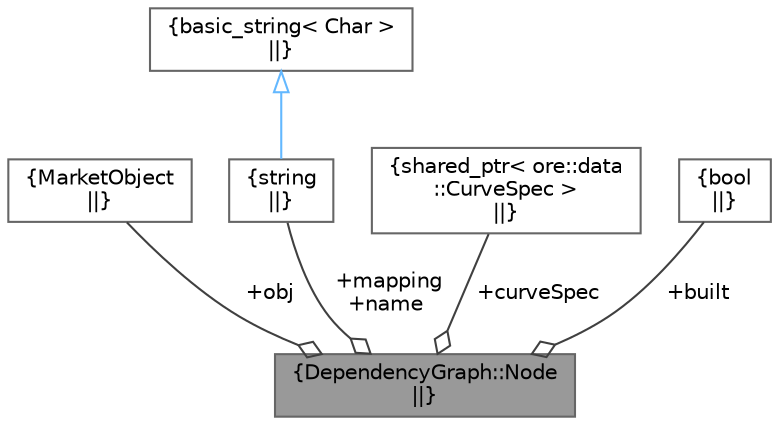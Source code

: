 digraph "DependencyGraph::Node"
{
 // INTERACTIVE_SVG=YES
 // LATEX_PDF_SIZE
  bgcolor="transparent";
  edge [fontname=Helvetica,fontsize=10,labelfontname=Helvetica,labelfontsize=10];
  node [fontname=Helvetica,fontsize=10,shape=box,height=0.2,width=0.4];
  Node1 [label="{DependencyGraph::Node\n||}",height=0.2,width=0.4,color="gray40", fillcolor="grey60", style="filled", fontcolor="black",tooltip=" "];
  Node2 -> Node1 [color="grey25",style="solid",label=" +obj" ,arrowhead="odiamond"];
  Node2 [label="{MarketObject\n||}",height=0.2,width=0.4,color="gray40", fillcolor="white", style="filled",tooltip=" "];
  Node3 -> Node1 [color="grey25",style="solid",label=" +mapping\n+name" ,arrowhead="odiamond"];
  Node3 [label="{string\n||}",height=0.2,width=0.4,color="gray40", fillcolor="white", style="filled",tooltip=" "];
  Node4 -> Node3 [dir="back",color="steelblue1",style="solid",arrowtail="onormal"];
  Node4 [label="{basic_string\< Char \>\n||}",height=0.2,width=0.4,color="gray40", fillcolor="white", style="filled",tooltip=" "];
  Node5 -> Node1 [color="grey25",style="solid",label=" +curveSpec" ,arrowhead="odiamond"];
  Node5 [label="{shared_ptr\< ore::data\l::CurveSpec \>\n||}",height=0.2,width=0.4,color="gray40", fillcolor="white", style="filled",tooltip=" "];
  Node6 -> Node1 [color="grey25",style="solid",label=" +built" ,arrowhead="odiamond"];
  Node6 [label="{bool\n||}",height=0.2,width=0.4,color="gray40", fillcolor="white", style="filled",URL="$classbool.html",tooltip=" "];
}
